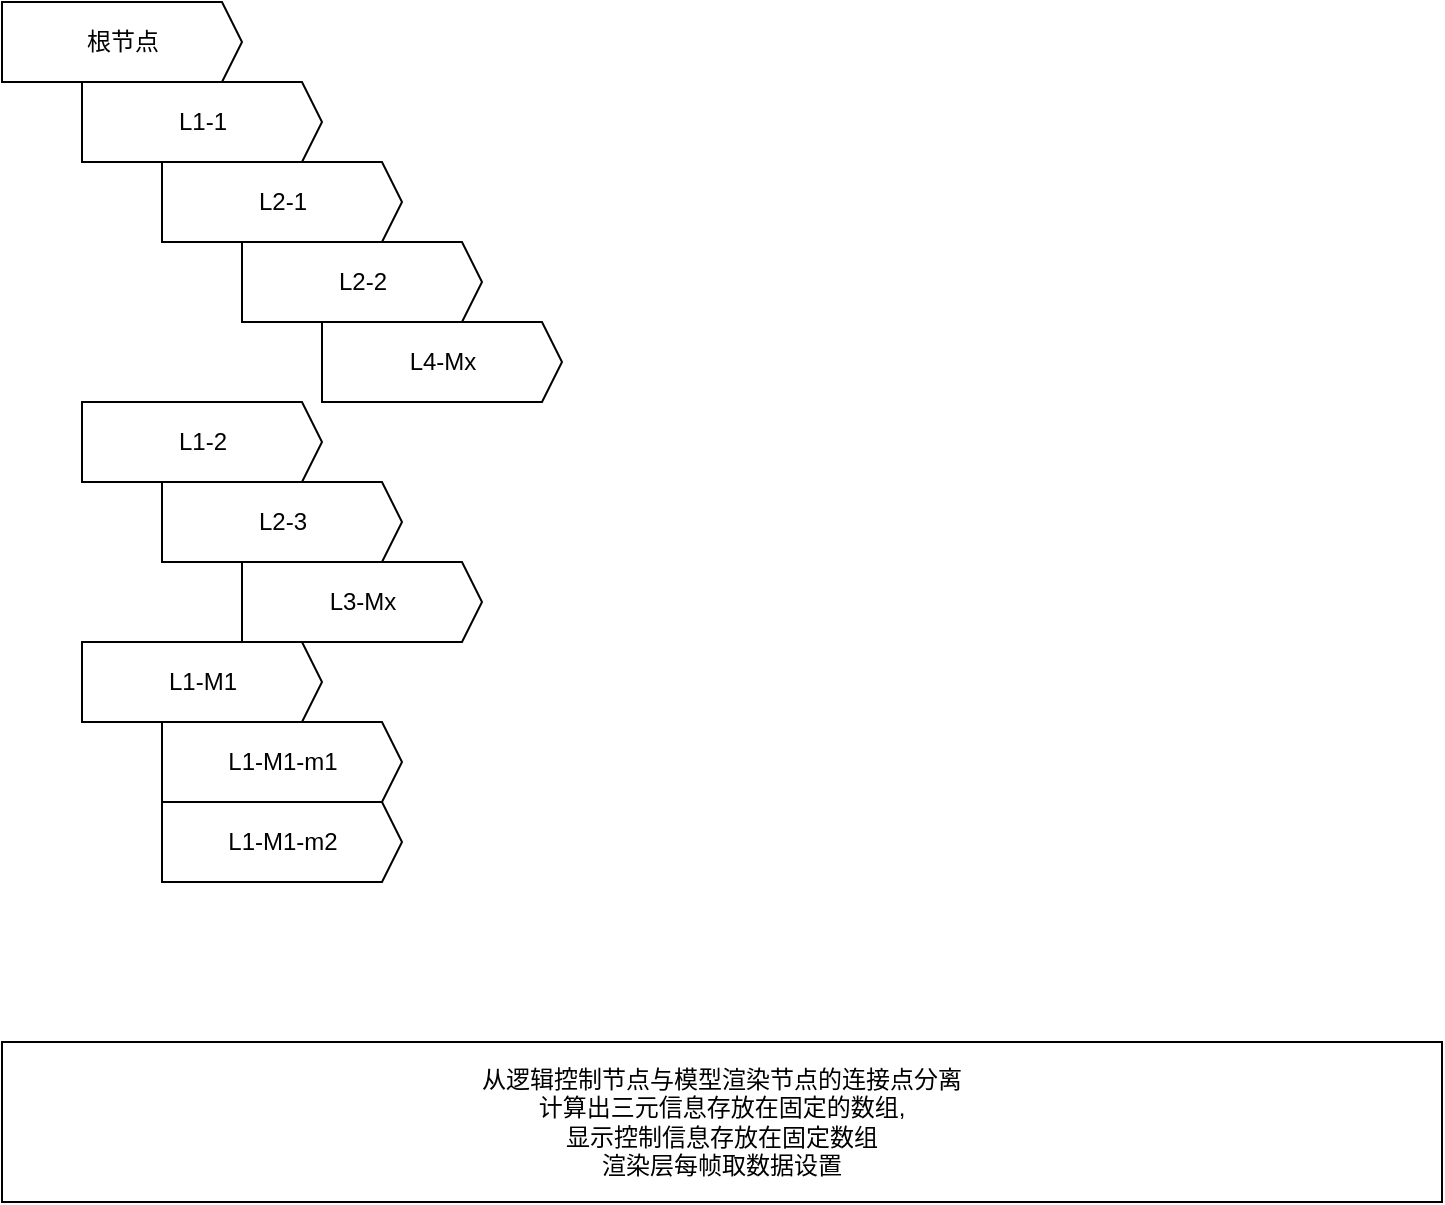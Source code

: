 <mxfile version="12.2.4" pages="1"><diagram id="j1EcYVc5N1AZlWyGfYBK" name="Page-1"><mxGraphModel dx="1454" dy="744" grid="1" gridSize="10" guides="1" tooltips="1" connect="1" arrows="1" fold="1" page="1" pageScale="1" pageWidth="850" pageHeight="1100" math="0" shadow="0"><root><mxCell id="0"/><mxCell id="1" parent="0"/><mxCell id="2" value="根节点" style="html=1;shadow=0;dashed=0;align=center;verticalAlign=middle;shape=mxgraph.arrows2.arrow;dy=0;dx=10;notch=0;" parent="1" vertex="1"><mxGeometry x="80" y="80" width="120" height="40" as="geometry"/></mxCell><mxCell id="3" value="L1-1" style="html=1;shadow=0;dashed=0;align=center;verticalAlign=middle;shape=mxgraph.arrows2.arrow;dy=0;dx=10;notch=0;" parent="1" vertex="1"><mxGeometry x="120" y="120" width="120" height="40" as="geometry"/></mxCell><mxCell id="4" value="L1-2" style="html=1;shadow=0;dashed=0;align=center;verticalAlign=middle;shape=mxgraph.arrows2.arrow;dy=0;dx=10;notch=0;" parent="1" vertex="1"><mxGeometry x="120" y="280" width="120" height="40" as="geometry"/></mxCell><mxCell id="5" value="L2-1" style="html=1;shadow=0;dashed=0;align=center;verticalAlign=middle;shape=mxgraph.arrows2.arrow;dy=0;dx=10;notch=0;" parent="1" vertex="1"><mxGeometry x="160" y="160" width="120" height="40" as="geometry"/></mxCell><mxCell id="6" value="L2-2" style="html=1;shadow=0;dashed=0;align=center;verticalAlign=middle;shape=mxgraph.arrows2.arrow;dy=0;dx=10;notch=0;" parent="1" vertex="1"><mxGeometry x="200" y="200" width="120" height="40" as="geometry"/></mxCell><mxCell id="7" value="L2-3" style="html=1;shadow=0;dashed=0;align=center;verticalAlign=middle;shape=mxgraph.arrows2.arrow;dy=0;dx=10;notch=0;" parent="1" vertex="1"><mxGeometry x="160" y="320" width="120" height="40" as="geometry"/></mxCell><mxCell id="8" value="L3-Mx" style="html=1;shadow=0;dashed=0;align=center;verticalAlign=middle;shape=mxgraph.arrows2.arrow;dy=0;dx=10;notch=0;" parent="1" vertex="1"><mxGeometry x="200" y="360" width="120" height="40" as="geometry"/></mxCell><mxCell id="9" value="L1-M1" style="html=1;shadow=0;dashed=0;align=center;verticalAlign=middle;shape=mxgraph.arrows2.arrow;dy=0;dx=10;notch=0;" parent="1" vertex="1"><mxGeometry x="120" y="400" width="120" height="40" as="geometry"/></mxCell><mxCell id="10" value="L1-M1-m1" style="html=1;shadow=0;dashed=0;align=center;verticalAlign=middle;shape=mxgraph.arrows2.arrow;dy=0;dx=10;notch=0;" parent="1" vertex="1"><mxGeometry x="160" y="440" width="120" height="40" as="geometry"/></mxCell><mxCell id="11" value="L1-M1-m2" style="html=1;shadow=0;dashed=0;align=center;verticalAlign=middle;shape=mxgraph.arrows2.arrow;dy=0;dx=10;notch=0;" parent="1" vertex="1"><mxGeometry x="160" y="480" width="120" height="40" as="geometry"/></mxCell><mxCell id="12" value="L4-Mx" style="html=1;shadow=0;dashed=0;align=center;verticalAlign=middle;shape=mxgraph.arrows2.arrow;dy=0;dx=10;notch=0;" parent="1" vertex="1"><mxGeometry x="240" y="240" width="120" height="40" as="geometry"/></mxCell><mxCell id="13" value="从逻辑控制节点与模型渲染节点的连接点分离&lt;br&gt;计算出三元信息存放在固定的数组,&lt;br&gt;显示控制信息存放在固定数组&lt;br&gt;渲染层每帧取数据设置" style="rounded=0;whiteSpace=wrap;html=1;" parent="1" vertex="1"><mxGeometry x="80" y="600" width="720" height="80" as="geometry"/></mxCell></root></mxGraphModel></diagram></mxfile>